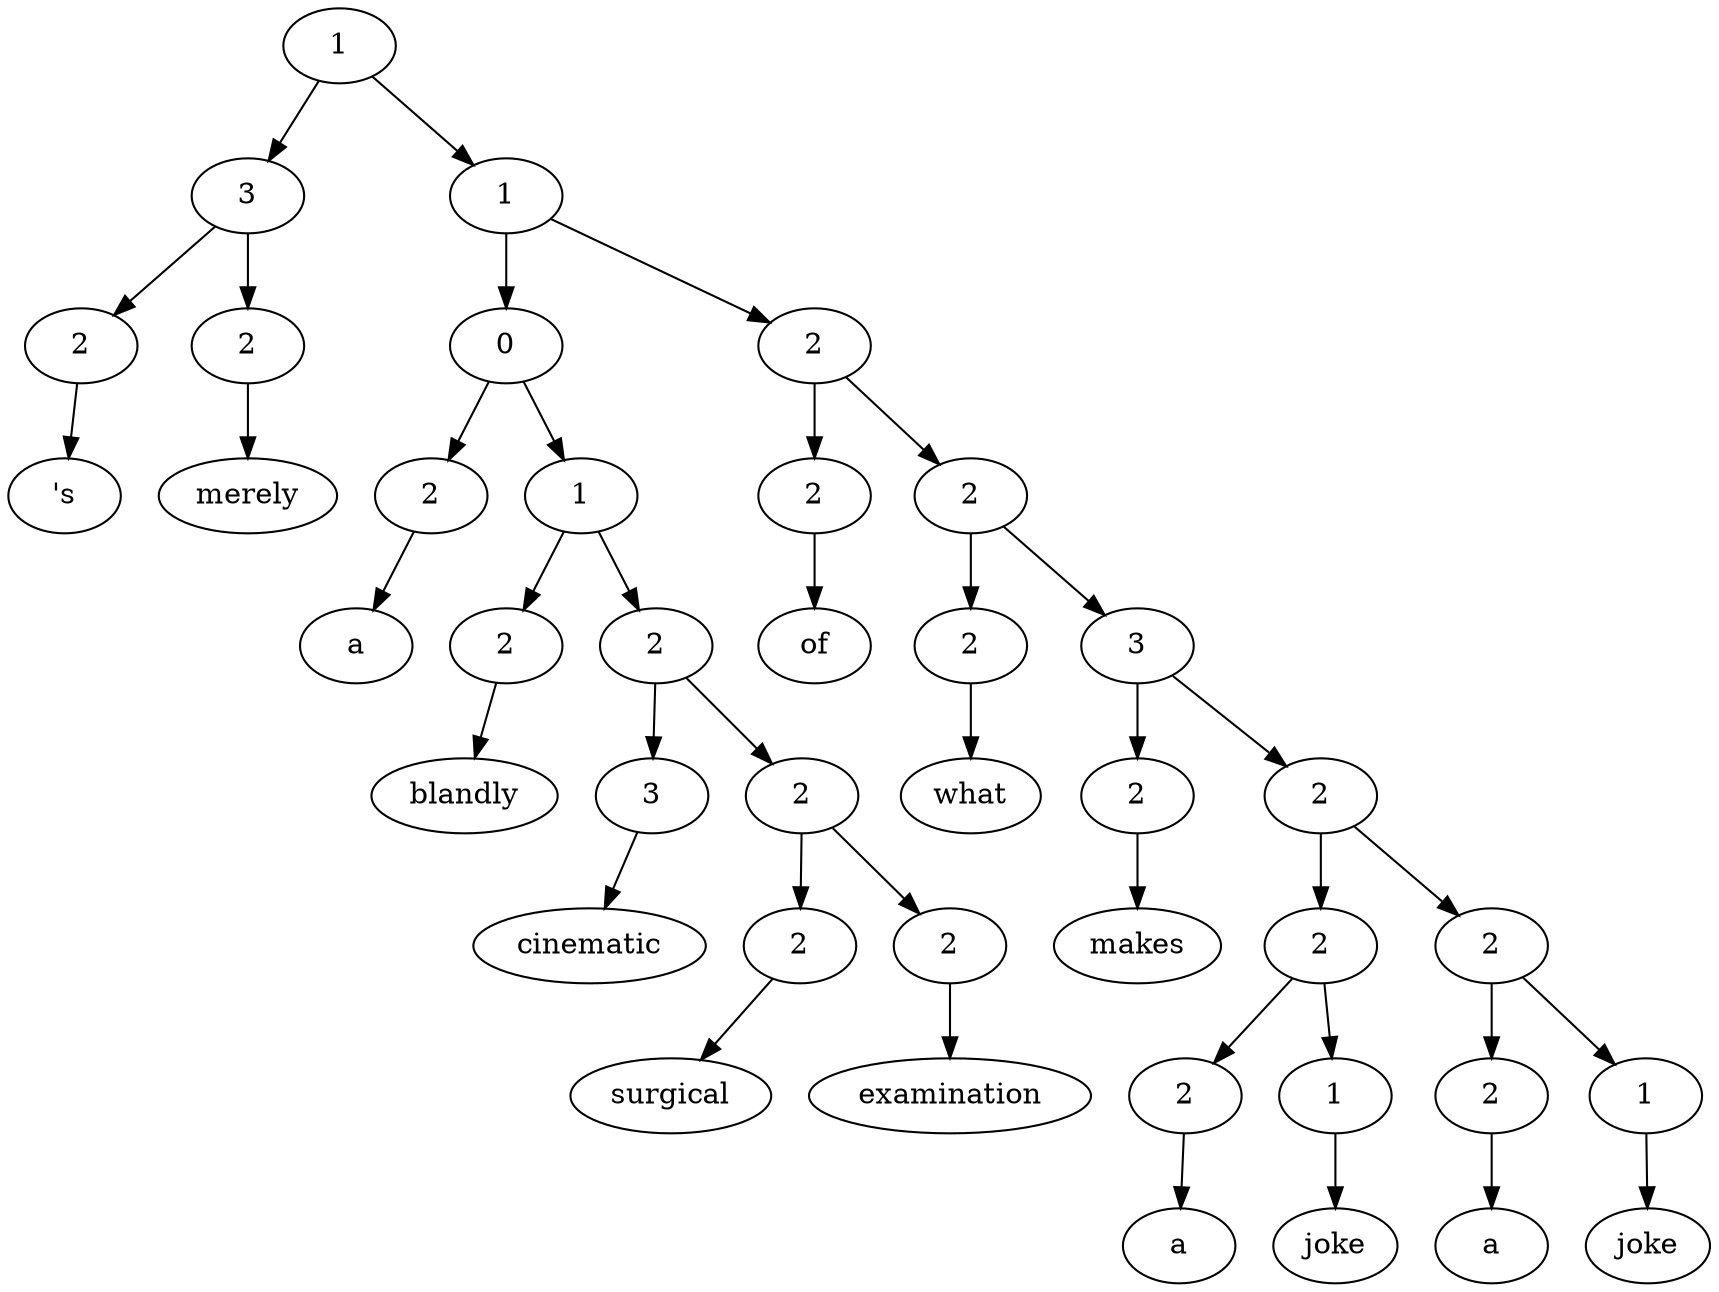 digraph G{Node0 [label="1"]
Node0 -> Node1
Node0 -> Node6
Node1 [label="3"]
Node1 -> Node2
Node1 -> Node4
Node6 [label="1"]
Node6 -> Node7
Node6 -> Node21
Node2 [label="2"]
Node2 -> Node3
Node4 [label="2"]
Node4 -> Node5
Node7 [label="0"]
Node7 -> Node8
Node7 -> Node10
Node21 [label="2"]
Node21 -> Node22
Node21 -> Node24
Node3 [label="'s"]
Node5 [label="merely"]
Node8 [label="2"]
Node8 -> Node9
Node10 [label="1"]
Node10 -> Node11
Node10 -> Node13
Node22 [label="2"]
Node22 -> Node23
Node24 [label="2"]
Node24 -> Node25
Node24 -> Node27
Node9 [label="a"]
Node11 [label="2"]
Node11 -> Node12
Node13 [label="2"]
Node13 -> Node14
Node13 -> Node16
Node23 [label="of"]
Node25 [label="2"]
Node25 -> Node26
Node27 [label="3"]
Node27 -> Node28
Node27 -> Node30
Node12 [label="blandly"]
Node14 [label="3"]
Node14 -> Node15
Node16 [label="2"]
Node16 -> Node17
Node16 -> Node19
Node26 [label="what"]
Node28 [label="2"]
Node28 -> Node29
Node30 [label="2"]
Node30 -> Node31
Node30 -> Node36
Node15 [label="cinematic"]
Node17 [label="2"]
Node17 -> Node18
Node19 [label="2"]
Node19 -> Node20
Node29 [label="makes"]
Node31 [label="2"]
Node31 -> Node32
Node31 -> Node34
Node36 [label="2"]
Node36 -> Node37
Node36 -> Node39
Node18 [label="surgical"]
Node20 [label="examination"]
Node32 [label="2"]
Node32 -> Node33
Node34 [label="1"]
Node34 -> Node35
Node37 [label="2"]
Node37 -> Node38
Node39 [label="1"]
Node39 -> Node40
Node33 [label="a"]
Node35 [label="joke"]
Node38 [label="a"]
Node40 [label="joke"]
}
